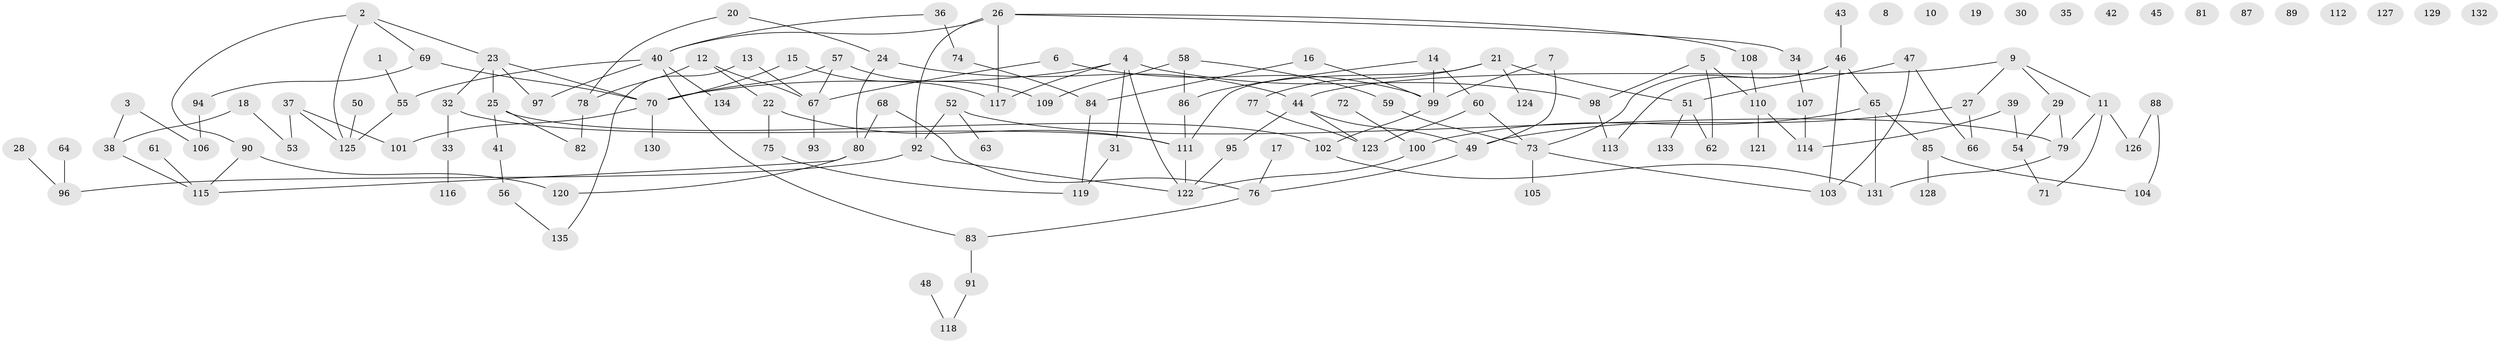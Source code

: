 // coarse degree distribution, {1: 0.15555555555555556, 5: 0.12222222222222222, 3: 0.18888888888888888, 4: 0.1111111111111111, 0: 0.15555555555555556, 2: 0.2, 7: 0.022222222222222223, 6: 0.044444444444444446}
// Generated by graph-tools (version 1.1) at 2025/41/03/06/25 10:41:19]
// undirected, 135 vertices, 163 edges
graph export_dot {
graph [start="1"]
  node [color=gray90,style=filled];
  1;
  2;
  3;
  4;
  5;
  6;
  7;
  8;
  9;
  10;
  11;
  12;
  13;
  14;
  15;
  16;
  17;
  18;
  19;
  20;
  21;
  22;
  23;
  24;
  25;
  26;
  27;
  28;
  29;
  30;
  31;
  32;
  33;
  34;
  35;
  36;
  37;
  38;
  39;
  40;
  41;
  42;
  43;
  44;
  45;
  46;
  47;
  48;
  49;
  50;
  51;
  52;
  53;
  54;
  55;
  56;
  57;
  58;
  59;
  60;
  61;
  62;
  63;
  64;
  65;
  66;
  67;
  68;
  69;
  70;
  71;
  72;
  73;
  74;
  75;
  76;
  77;
  78;
  79;
  80;
  81;
  82;
  83;
  84;
  85;
  86;
  87;
  88;
  89;
  90;
  91;
  92;
  93;
  94;
  95;
  96;
  97;
  98;
  99;
  100;
  101;
  102;
  103;
  104;
  105;
  106;
  107;
  108;
  109;
  110;
  111;
  112;
  113;
  114;
  115;
  116;
  117;
  118;
  119;
  120;
  121;
  122;
  123;
  124;
  125;
  126;
  127;
  128;
  129;
  130;
  131;
  132;
  133;
  134;
  135;
  1 -- 55;
  2 -- 23;
  2 -- 69;
  2 -- 90;
  2 -- 125;
  3 -- 38;
  3 -- 106;
  4 -- 31;
  4 -- 70;
  4 -- 98;
  4 -- 117;
  4 -- 122;
  5 -- 62;
  5 -- 98;
  5 -- 110;
  6 -- 67;
  6 -- 99;
  7 -- 49;
  7 -- 99;
  9 -- 11;
  9 -- 27;
  9 -- 29;
  9 -- 44;
  11 -- 71;
  11 -- 79;
  11 -- 126;
  12 -- 22;
  12 -- 67;
  12 -- 78;
  13 -- 67;
  13 -- 135;
  14 -- 60;
  14 -- 86;
  14 -- 99;
  15 -- 70;
  15 -- 117;
  16 -- 84;
  16 -- 99;
  17 -- 76;
  18 -- 38;
  18 -- 53;
  20 -- 24;
  20 -- 78;
  21 -- 51;
  21 -- 77;
  21 -- 111;
  21 -- 124;
  22 -- 75;
  22 -- 111;
  23 -- 25;
  23 -- 32;
  23 -- 70;
  23 -- 97;
  24 -- 44;
  24 -- 80;
  25 -- 41;
  25 -- 82;
  25 -- 102;
  26 -- 34;
  26 -- 40;
  26 -- 92;
  26 -- 108;
  26 -- 117;
  27 -- 49;
  27 -- 66;
  28 -- 96;
  29 -- 54;
  29 -- 79;
  31 -- 119;
  32 -- 33;
  32 -- 111;
  33 -- 116;
  34 -- 107;
  36 -- 40;
  36 -- 74;
  37 -- 53;
  37 -- 101;
  37 -- 125;
  38 -- 115;
  39 -- 54;
  39 -- 114;
  40 -- 55;
  40 -- 83;
  40 -- 97;
  40 -- 134;
  41 -- 56;
  43 -- 46;
  44 -- 49;
  44 -- 95;
  44 -- 123;
  46 -- 65;
  46 -- 73;
  46 -- 103;
  46 -- 113;
  47 -- 51;
  47 -- 66;
  47 -- 103;
  48 -- 118;
  49 -- 76;
  50 -- 125;
  51 -- 62;
  51 -- 133;
  52 -- 63;
  52 -- 79;
  52 -- 92;
  54 -- 71;
  55 -- 125;
  56 -- 135;
  57 -- 67;
  57 -- 70;
  57 -- 109;
  58 -- 59;
  58 -- 86;
  58 -- 109;
  59 -- 73;
  60 -- 73;
  60 -- 123;
  61 -- 115;
  64 -- 96;
  65 -- 85;
  65 -- 100;
  65 -- 131;
  67 -- 93;
  68 -- 76;
  68 -- 80;
  69 -- 70;
  69 -- 94;
  70 -- 101;
  70 -- 130;
  72 -- 100;
  73 -- 103;
  73 -- 105;
  74 -- 84;
  75 -- 119;
  76 -- 83;
  77 -- 123;
  78 -- 82;
  79 -- 131;
  80 -- 115;
  80 -- 120;
  83 -- 91;
  84 -- 119;
  85 -- 104;
  85 -- 128;
  86 -- 111;
  88 -- 104;
  88 -- 126;
  90 -- 115;
  90 -- 120;
  91 -- 118;
  92 -- 96;
  92 -- 122;
  94 -- 106;
  95 -- 122;
  98 -- 113;
  99 -- 102;
  100 -- 122;
  102 -- 131;
  107 -- 114;
  108 -- 110;
  110 -- 114;
  110 -- 121;
  111 -- 122;
}
